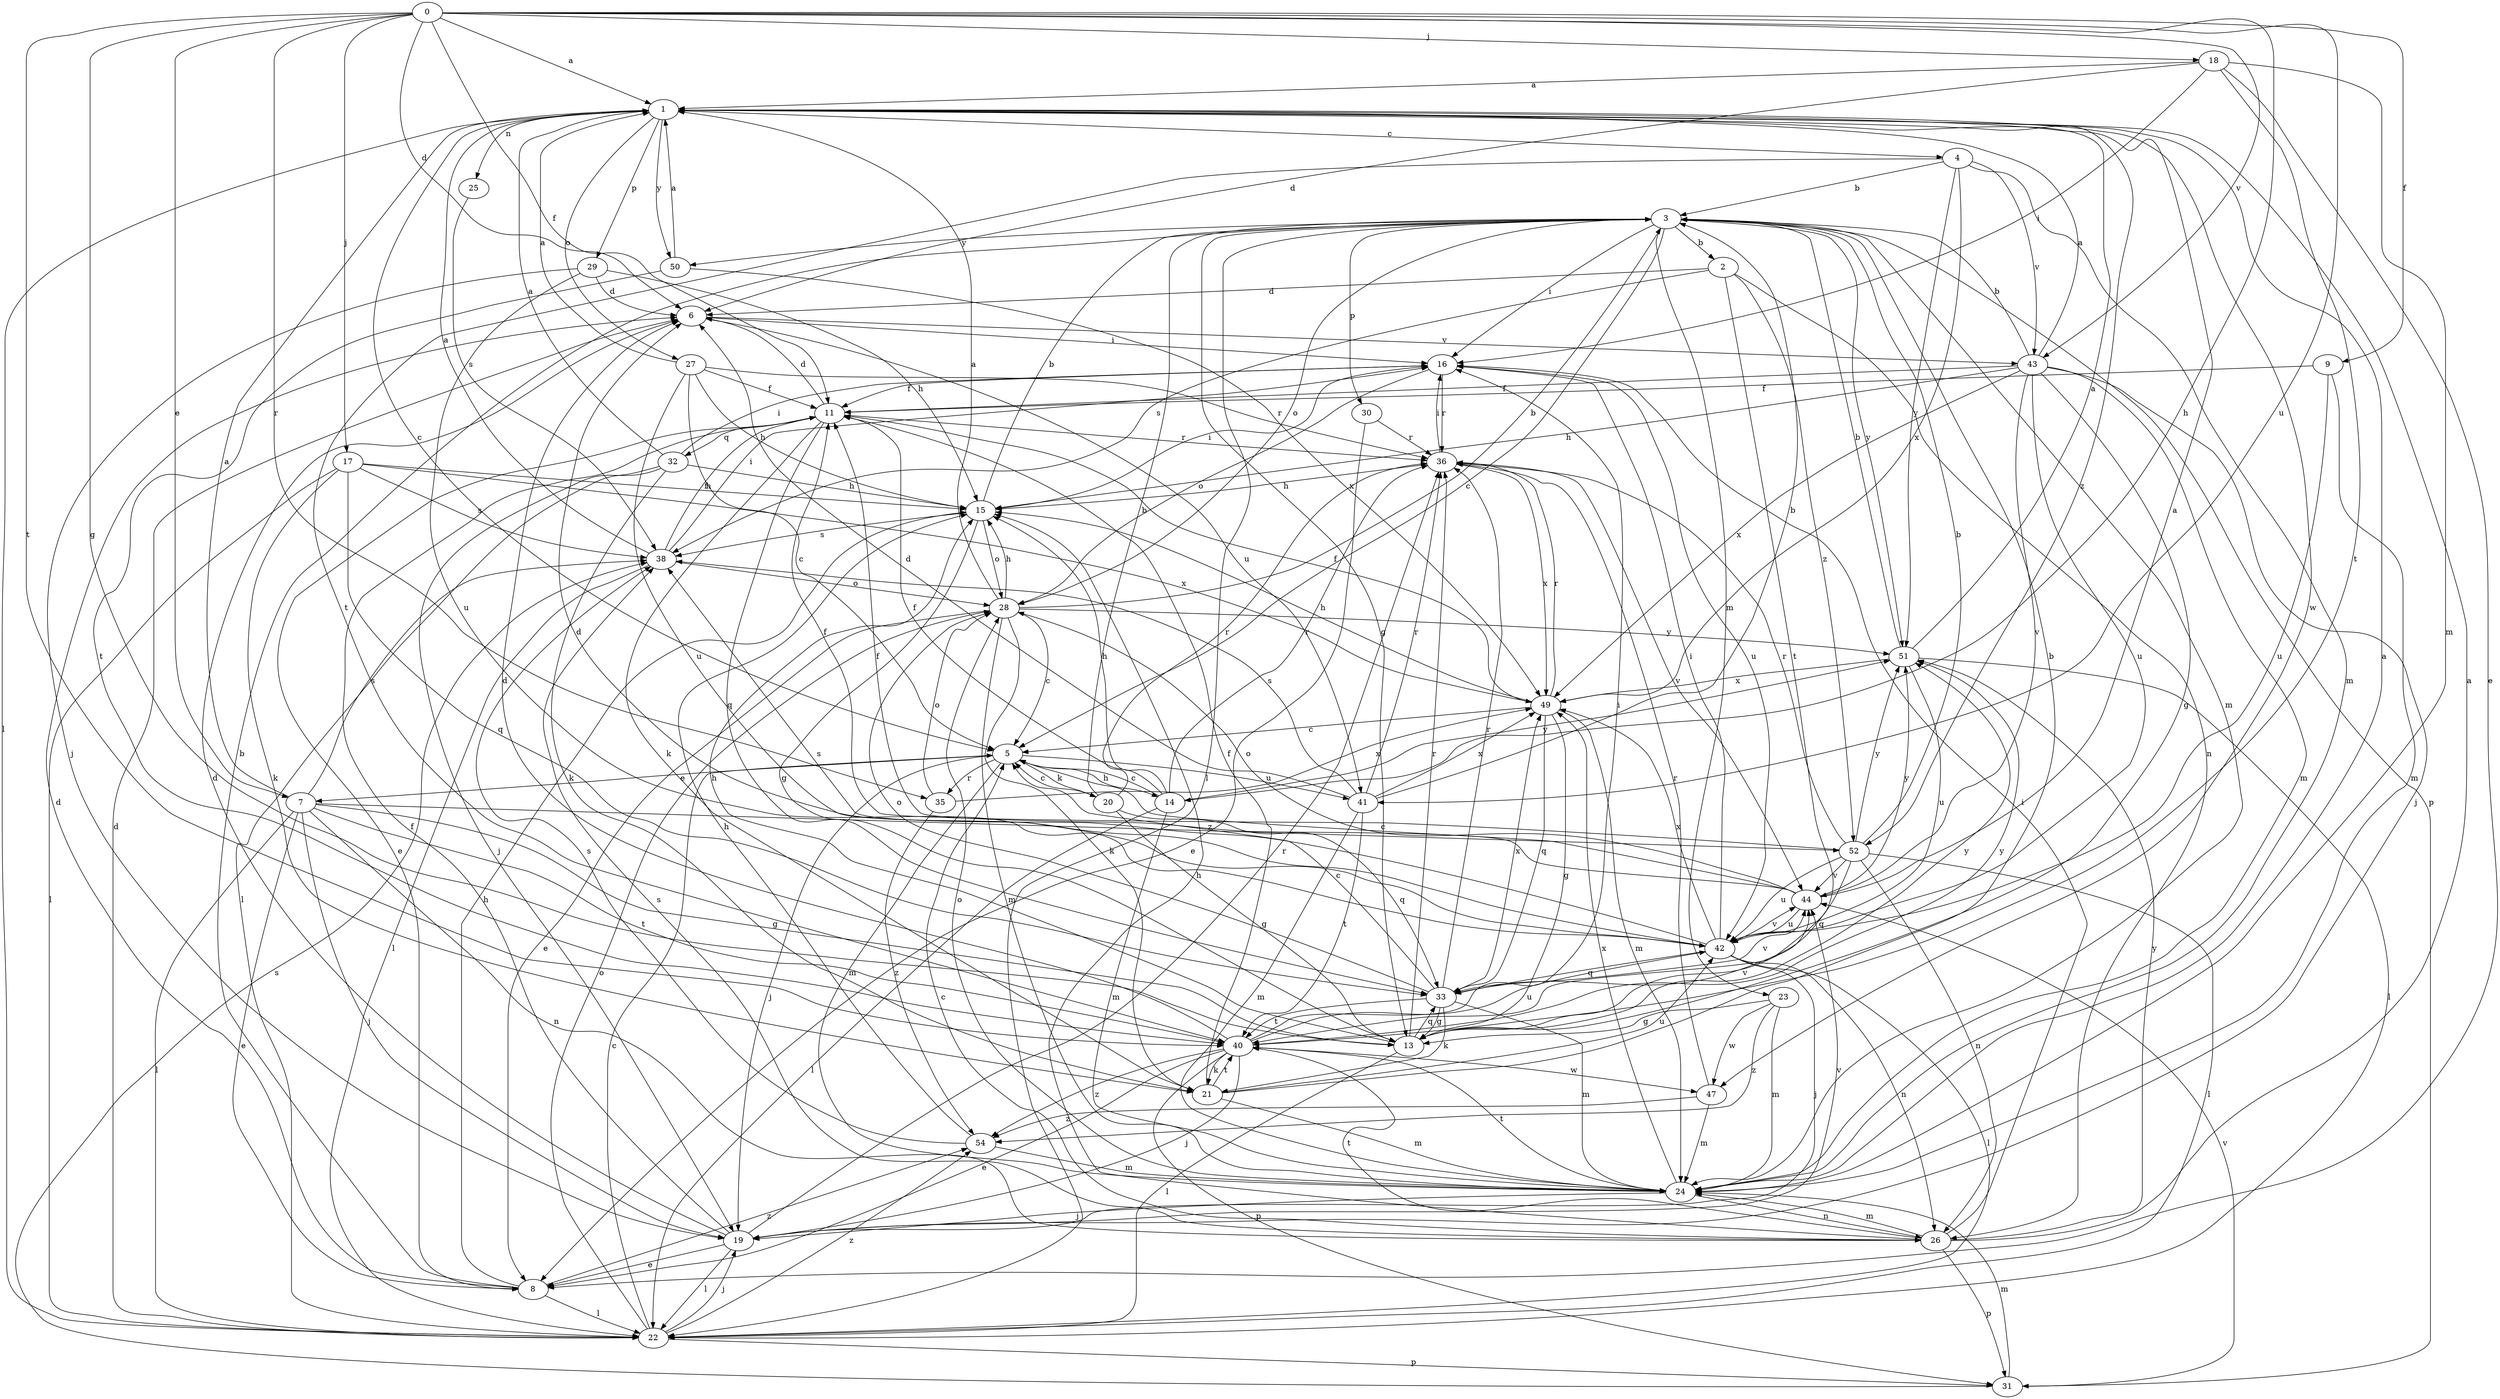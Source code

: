 strict digraph  {
0;
1;
2;
3;
4;
5;
6;
7;
8;
9;
11;
13;
14;
15;
16;
17;
18;
19;
20;
21;
22;
23;
24;
25;
26;
27;
28;
29;
30;
31;
32;
33;
35;
36;
38;
40;
41;
42;
43;
44;
47;
49;
50;
51;
52;
54;
0 -> 1  [label=a];
0 -> 6  [label=d];
0 -> 7  [label=e];
0 -> 9  [label=f];
0 -> 11  [label=f];
0 -> 13  [label=g];
0 -> 14  [label=h];
0 -> 17  [label=j];
0 -> 18  [label=j];
0 -> 35  [label=r];
0 -> 40  [label=t];
0 -> 41  [label=u];
0 -> 43  [label=v];
1 -> 4  [label=c];
1 -> 5  [label=c];
1 -> 22  [label=l];
1 -> 25  [label=n];
1 -> 27  [label=o];
1 -> 29  [label=p];
1 -> 47  [label=w];
1 -> 50  [label=y];
1 -> 52  [label=z];
2 -> 6  [label=d];
2 -> 26  [label=n];
2 -> 38  [label=s];
2 -> 40  [label=t];
2 -> 52  [label=z];
3 -> 2  [label=b];
3 -> 5  [label=c];
3 -> 13  [label=g];
3 -> 16  [label=i];
3 -> 22  [label=l];
3 -> 23  [label=m];
3 -> 24  [label=m];
3 -> 28  [label=o];
3 -> 30  [label=p];
3 -> 31  [label=p];
3 -> 50  [label=y];
3 -> 51  [label=y];
4 -> 3  [label=b];
4 -> 24  [label=m];
4 -> 40  [label=t];
4 -> 43  [label=v];
4 -> 49  [label=x];
4 -> 51  [label=y];
5 -> 7  [label=e];
5 -> 14  [label=h];
5 -> 19  [label=j];
5 -> 20  [label=k];
5 -> 24  [label=m];
5 -> 35  [label=r];
5 -> 41  [label=u];
6 -> 16  [label=i];
6 -> 41  [label=u];
6 -> 43  [label=v];
7 -> 1  [label=a];
7 -> 8  [label=e];
7 -> 13  [label=g];
7 -> 19  [label=j];
7 -> 22  [label=l];
7 -> 26  [label=n];
7 -> 38  [label=s];
7 -> 40  [label=t];
7 -> 52  [label=z];
8 -> 3  [label=b];
8 -> 6  [label=d];
8 -> 15  [label=h];
8 -> 22  [label=l];
8 -> 54  [label=z];
9 -> 11  [label=f];
9 -> 24  [label=m];
9 -> 42  [label=u];
11 -> 6  [label=d];
11 -> 8  [label=e];
11 -> 21  [label=k];
11 -> 32  [label=q];
11 -> 33  [label=q];
11 -> 36  [label=r];
13 -> 15  [label=h];
13 -> 22  [label=l];
13 -> 33  [label=q];
13 -> 36  [label=r];
13 -> 44  [label=v];
13 -> 51  [label=y];
14 -> 5  [label=c];
14 -> 11  [label=f];
14 -> 15  [label=h];
14 -> 22  [label=l];
14 -> 24  [label=m];
14 -> 36  [label=r];
14 -> 51  [label=y];
15 -> 3  [label=b];
15 -> 13  [label=g];
15 -> 16  [label=i];
15 -> 28  [label=o];
15 -> 38  [label=s];
16 -> 11  [label=f];
16 -> 28  [label=o];
16 -> 36  [label=r];
16 -> 42  [label=u];
17 -> 15  [label=h];
17 -> 21  [label=k];
17 -> 22  [label=l];
17 -> 33  [label=q];
17 -> 38  [label=s];
17 -> 49  [label=x];
18 -> 1  [label=a];
18 -> 6  [label=d];
18 -> 8  [label=e];
18 -> 16  [label=i];
18 -> 24  [label=m];
18 -> 40  [label=t];
19 -> 6  [label=d];
19 -> 8  [label=e];
19 -> 11  [label=f];
19 -> 22  [label=l];
19 -> 36  [label=r];
19 -> 44  [label=v];
20 -> 3  [label=b];
20 -> 5  [label=c];
20 -> 13  [label=g];
20 -> 33  [label=q];
20 -> 36  [label=r];
21 -> 3  [label=b];
21 -> 11  [label=f];
21 -> 24  [label=m];
21 -> 40  [label=t];
21 -> 42  [label=u];
22 -> 5  [label=c];
22 -> 6  [label=d];
22 -> 19  [label=j];
22 -> 28  [label=o];
22 -> 31  [label=p];
22 -> 54  [label=z];
23 -> 13  [label=g];
23 -> 24  [label=m];
23 -> 47  [label=w];
23 -> 54  [label=z];
24 -> 1  [label=a];
24 -> 19  [label=j];
24 -> 26  [label=n];
24 -> 28  [label=o];
24 -> 40  [label=t];
24 -> 49  [label=x];
25 -> 38  [label=s];
26 -> 1  [label=a];
26 -> 5  [label=c];
26 -> 15  [label=h];
26 -> 16  [label=i];
26 -> 24  [label=m];
26 -> 31  [label=p];
26 -> 38  [label=s];
26 -> 40  [label=t];
26 -> 51  [label=y];
27 -> 1  [label=a];
27 -> 5  [label=c];
27 -> 11  [label=f];
27 -> 15  [label=h];
27 -> 36  [label=r];
27 -> 42  [label=u];
28 -> 1  [label=a];
28 -> 3  [label=b];
28 -> 5  [label=c];
28 -> 8  [label=e];
28 -> 15  [label=h];
28 -> 21  [label=k];
28 -> 24  [label=m];
28 -> 51  [label=y];
29 -> 6  [label=d];
29 -> 15  [label=h];
29 -> 19  [label=j];
29 -> 42  [label=u];
30 -> 8  [label=e];
30 -> 36  [label=r];
31 -> 24  [label=m];
31 -> 38  [label=s];
31 -> 44  [label=v];
32 -> 1  [label=a];
32 -> 15  [label=h];
32 -> 16  [label=i];
32 -> 19  [label=j];
32 -> 21  [label=k];
32 -> 22  [label=l];
33 -> 5  [label=c];
33 -> 13  [label=g];
33 -> 21  [label=k];
33 -> 24  [label=m];
33 -> 28  [label=o];
33 -> 36  [label=r];
33 -> 40  [label=t];
33 -> 44  [label=v];
33 -> 49  [label=x];
35 -> 28  [label=o];
35 -> 49  [label=x];
35 -> 54  [label=z];
36 -> 15  [label=h];
36 -> 16  [label=i];
36 -> 44  [label=v];
36 -> 49  [label=x];
38 -> 1  [label=a];
38 -> 11  [label=f];
38 -> 16  [label=i];
38 -> 22  [label=l];
38 -> 28  [label=o];
40 -> 6  [label=d];
40 -> 8  [label=e];
40 -> 16  [label=i];
40 -> 19  [label=j];
40 -> 21  [label=k];
40 -> 31  [label=p];
40 -> 42  [label=u];
40 -> 47  [label=w];
40 -> 51  [label=y];
40 -> 54  [label=z];
41 -> 3  [label=b];
41 -> 6  [label=d];
41 -> 24  [label=m];
41 -> 36  [label=r];
41 -> 38  [label=s];
41 -> 40  [label=t];
41 -> 49  [label=x];
42 -> 6  [label=d];
42 -> 16  [label=i];
42 -> 19  [label=j];
42 -> 22  [label=l];
42 -> 26  [label=n];
42 -> 33  [label=q];
42 -> 38  [label=s];
42 -> 44  [label=v];
42 -> 49  [label=x];
43 -> 1  [label=a];
43 -> 3  [label=b];
43 -> 11  [label=f];
43 -> 13  [label=g];
43 -> 15  [label=h];
43 -> 19  [label=j];
43 -> 24  [label=m];
43 -> 42  [label=u];
43 -> 44  [label=v];
43 -> 49  [label=x];
44 -> 1  [label=a];
44 -> 5  [label=c];
44 -> 11  [label=f];
44 -> 28  [label=o];
44 -> 42  [label=u];
44 -> 51  [label=y];
47 -> 24  [label=m];
47 -> 36  [label=r];
47 -> 54  [label=z];
49 -> 5  [label=c];
49 -> 11  [label=f];
49 -> 13  [label=g];
49 -> 15  [label=h];
49 -> 24  [label=m];
49 -> 33  [label=q];
49 -> 36  [label=r];
50 -> 1  [label=a];
50 -> 40  [label=t];
50 -> 49  [label=x];
51 -> 1  [label=a];
51 -> 3  [label=b];
51 -> 22  [label=l];
51 -> 42  [label=u];
51 -> 49  [label=x];
52 -> 3  [label=b];
52 -> 11  [label=f];
52 -> 22  [label=l];
52 -> 26  [label=n];
52 -> 33  [label=q];
52 -> 36  [label=r];
52 -> 42  [label=u];
52 -> 44  [label=v];
52 -> 51  [label=y];
54 -> 15  [label=h];
54 -> 24  [label=m];
54 -> 38  [label=s];
}

